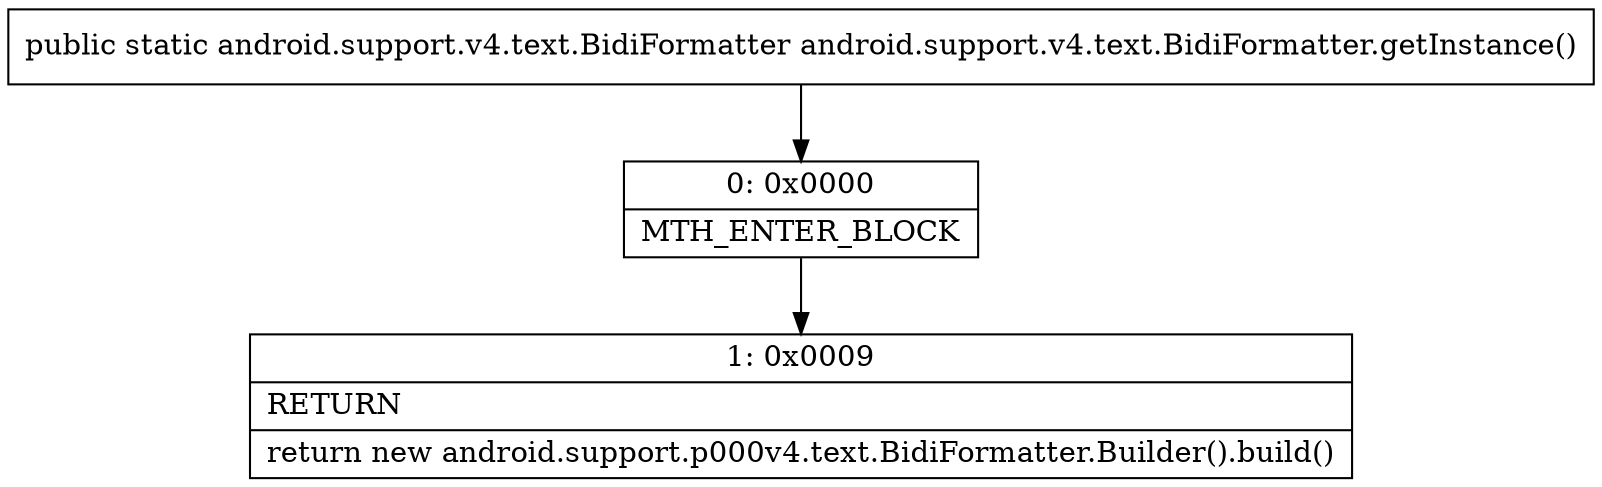 digraph "CFG forandroid.support.v4.text.BidiFormatter.getInstance()Landroid\/support\/v4\/text\/BidiFormatter;" {
Node_0 [shape=record,label="{0\:\ 0x0000|MTH_ENTER_BLOCK\l}"];
Node_1 [shape=record,label="{1\:\ 0x0009|RETURN\l|return new android.support.p000v4.text.BidiFormatter.Builder().build()\l}"];
MethodNode[shape=record,label="{public static android.support.v4.text.BidiFormatter android.support.v4.text.BidiFormatter.getInstance() }"];
MethodNode -> Node_0;
Node_0 -> Node_1;
}


